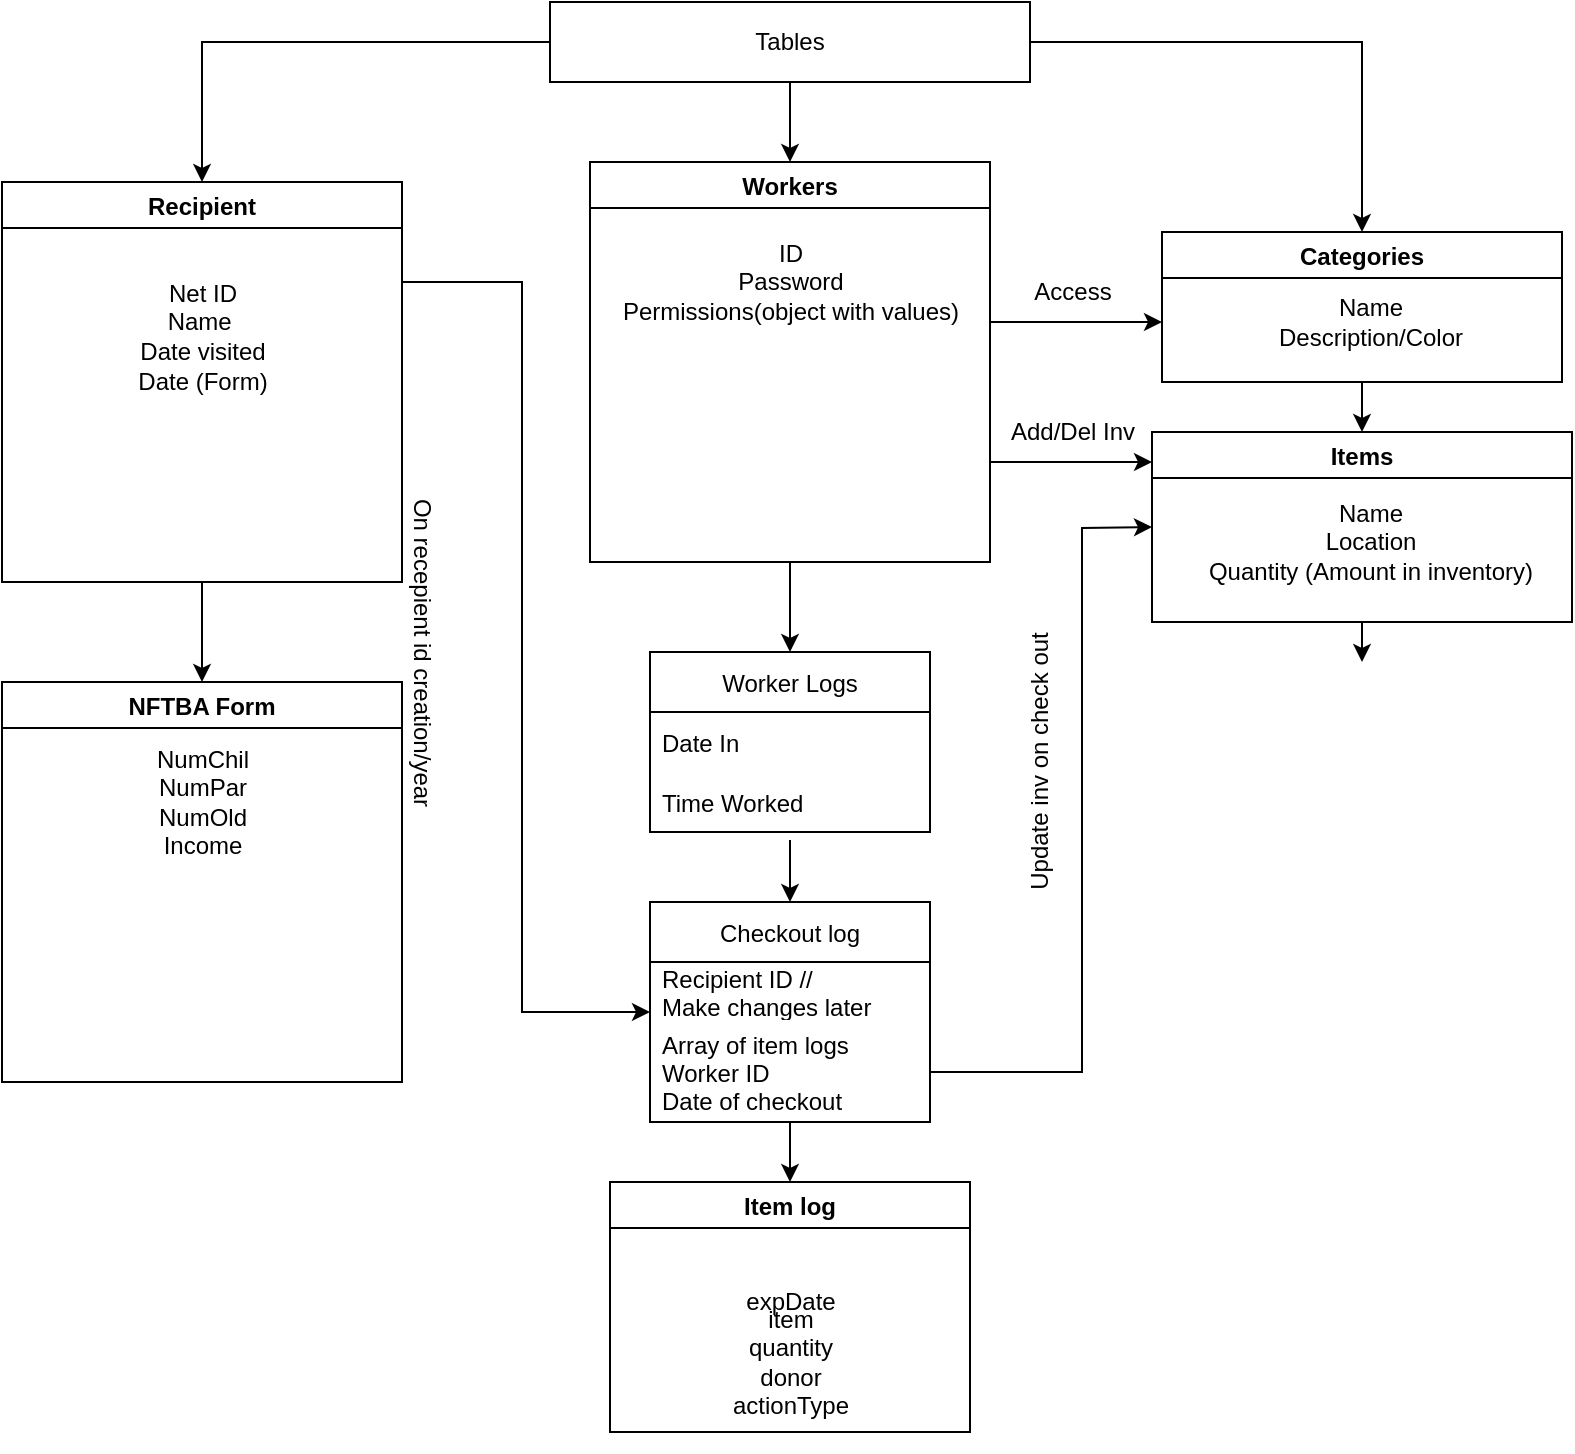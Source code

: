 <mxfile version="20.4.2" type="github">
  <diagram id="C5RBs43oDa-KdzZeNtuy" name="Page-1">
    <mxGraphModel dx="735" dy="468" grid="1" gridSize="10" guides="1" tooltips="1" connect="1" arrows="1" fold="1" page="1" pageScale="1" pageWidth="827" pageHeight="1169" math="0" shadow="0">
      <root>
        <mxCell id="WIyWlLk6GJQsqaUBKTNV-0" />
        <mxCell id="WIyWlLk6GJQsqaUBKTNV-1" parent="WIyWlLk6GJQsqaUBKTNV-0" />
        <mxCell id="W-ZZmaoJpfkEgvUS2qyO-13" value="Recipient" style="swimlane;startSize=23;" parent="WIyWlLk6GJQsqaUBKTNV-1" vertex="1">
          <mxGeometry x="20" y="260" width="200" height="200" as="geometry" />
        </mxCell>
        <mxCell id="W-ZZmaoJpfkEgvUS2qyO-18" value="Net ID&lt;br&gt;Name&amp;nbsp;&lt;br&gt;Date visited" style="text;html=1;align=center;verticalAlign=middle;resizable=0;points=[];autosize=1;strokeColor=none;fillColor=none;" parent="W-ZZmaoJpfkEgvUS2qyO-13" vertex="1">
          <mxGeometry x="55" y="40" width="90" height="60" as="geometry" />
        </mxCell>
        <mxCell id="W-ZZmaoJpfkEgvUS2qyO-39" value="Date (Form)" style="text;html=1;align=center;verticalAlign=middle;resizable=0;points=[];autosize=1;strokeColor=none;fillColor=none;" parent="W-ZZmaoJpfkEgvUS2qyO-13" vertex="1">
          <mxGeometry x="55" y="85" width="90" height="30" as="geometry" />
        </mxCell>
        <mxCell id="W-ZZmaoJpfkEgvUS2qyO-14" value="Categories" style="swimlane;" parent="WIyWlLk6GJQsqaUBKTNV-1" vertex="1">
          <mxGeometry x="600" y="285" width="200" height="75" as="geometry" />
        </mxCell>
        <mxCell id="LEjf0Js33OpnvhWqmB9_-4" value="Name&lt;br&gt;Description/Color" style="text;html=1;align=center;verticalAlign=middle;resizable=0;points=[];autosize=1;strokeColor=none;fillColor=none;" parent="W-ZZmaoJpfkEgvUS2qyO-14" vertex="1">
          <mxGeometry x="44" y="25" width="120" height="40" as="geometry" />
        </mxCell>
        <mxCell id="W-ZZmaoJpfkEgvUS2qyO-37" style="edgeStyle=orthogonalEdgeStyle;rounded=0;orthogonalLoop=1;jettySize=auto;html=1;entryX=0.5;entryY=0;entryDx=0;entryDy=0;" parent="WIyWlLk6GJQsqaUBKTNV-1" source="W-ZZmaoJpfkEgvUS2qyO-34" target="W-ZZmaoJpfkEgvUS2qyO-13" edge="1">
          <mxGeometry relative="1" as="geometry">
            <Array as="points">
              <mxPoint x="120" y="190" />
            </Array>
          </mxGeometry>
        </mxCell>
        <mxCell id="W-ZZmaoJpfkEgvUS2qyO-38" style="edgeStyle=orthogonalEdgeStyle;rounded=0;orthogonalLoop=1;jettySize=auto;html=1;entryX=0.5;entryY=0;entryDx=0;entryDy=0;" parent="WIyWlLk6GJQsqaUBKTNV-1" source="W-ZZmaoJpfkEgvUS2qyO-34" target="W-ZZmaoJpfkEgvUS2qyO-14" edge="1">
          <mxGeometry relative="1" as="geometry">
            <Array as="points">
              <mxPoint x="700" y="190" />
            </Array>
          </mxGeometry>
        </mxCell>
        <mxCell id="LEjf0Js33OpnvhWqmB9_-2" style="edgeStyle=orthogonalEdgeStyle;rounded=0;orthogonalLoop=1;jettySize=auto;html=1;" parent="WIyWlLk6GJQsqaUBKTNV-1" source="W-ZZmaoJpfkEgvUS2qyO-34" target="LEjf0Js33OpnvhWqmB9_-1" edge="1">
          <mxGeometry relative="1" as="geometry" />
        </mxCell>
        <mxCell id="W-ZZmaoJpfkEgvUS2qyO-34" value="Tables" style="rounded=0;whiteSpace=wrap;html=1;" parent="WIyWlLk6GJQsqaUBKTNV-1" vertex="1">
          <mxGeometry x="294" y="170" width="240" height="40" as="geometry" />
        </mxCell>
        <mxCell id="W-ZZmaoJpfkEgvUS2qyO-45" value="NFTBA Form" style="swimlane;" parent="WIyWlLk6GJQsqaUBKTNV-1" vertex="1">
          <mxGeometry x="20" y="510" width="200" height="200" as="geometry" />
        </mxCell>
        <mxCell id="W-ZZmaoJpfkEgvUS2qyO-51" value="NumChil&lt;br&gt;NumPar&lt;br&gt;NumOld&lt;br&gt;Income" style="text;html=1;align=center;verticalAlign=middle;resizable=0;points=[];autosize=1;strokeColor=none;fillColor=none;" parent="WIyWlLk6GJQsqaUBKTNV-1" vertex="1">
          <mxGeometry x="85" y="535" width="70" height="70" as="geometry" />
        </mxCell>
        <mxCell id="LEjf0Js33OpnvhWqmB9_-0" value="On recepient id creation/year" style="text;html=1;align=center;verticalAlign=middle;resizable=0;points=[];autosize=1;strokeColor=none;fillColor=none;rotation=90;" parent="WIyWlLk6GJQsqaUBKTNV-1" vertex="1">
          <mxGeometry x="140" y="480" width="180" height="30" as="geometry" />
        </mxCell>
        <mxCell id="LEjf0Js33OpnvhWqmB9_-19" style="edgeStyle=orthogonalEdgeStyle;rounded=0;orthogonalLoop=1;jettySize=auto;html=1;" parent="WIyWlLk6GJQsqaUBKTNV-1" source="LEjf0Js33OpnvhWqmB9_-1" edge="1">
          <mxGeometry relative="1" as="geometry">
            <mxPoint x="600" y="330" as="targetPoint" />
            <Array as="points">
              <mxPoint x="600" y="330" />
            </Array>
          </mxGeometry>
        </mxCell>
        <mxCell id="LEjf0Js33OpnvhWqmB9_-1" value="Workers" style="swimlane;" parent="WIyWlLk6GJQsqaUBKTNV-1" vertex="1">
          <mxGeometry x="314" y="250" width="200" height="200" as="geometry" />
        </mxCell>
        <mxCell id="LEjf0Js33OpnvhWqmB9_-3" value="ID&lt;br&gt;Password&lt;br&gt;Permissions(object with values)" style="text;html=1;align=center;verticalAlign=middle;resizable=0;points=[];autosize=1;strokeColor=none;fillColor=none;" parent="LEjf0Js33OpnvhWqmB9_-1" vertex="1">
          <mxGeometry x="5" y="30" width="190" height="60" as="geometry" />
        </mxCell>
        <mxCell id="LEjf0Js33OpnvhWqmB9_-6" value="Items" style="swimlane;" parent="WIyWlLk6GJQsqaUBKTNV-1" vertex="1">
          <mxGeometry x="595" y="385" width="210" height="95" as="geometry" />
        </mxCell>
        <mxCell id="LEjf0Js33OpnvhWqmB9_-7" value="Name&lt;br&gt;Location&lt;br&gt;Quantity (Amount in inventory)&lt;br&gt;" style="text;html=1;align=center;verticalAlign=middle;resizable=0;points=[];autosize=1;strokeColor=none;fillColor=none;" parent="LEjf0Js33OpnvhWqmB9_-6" vertex="1">
          <mxGeometry x="14" y="25" width="190" height="60" as="geometry" />
        </mxCell>
        <mxCell id="LEjf0Js33OpnvhWqmB9_-9" value="Item log" style="swimlane;" parent="WIyWlLk6GJQsqaUBKTNV-1" vertex="1">
          <mxGeometry x="324" y="760" width="180" height="125" as="geometry" />
        </mxCell>
        <mxCell id="LEjf0Js33OpnvhWqmB9_-14" value="expDate" style="text;html=1;align=center;verticalAlign=middle;resizable=0;points=[];autosize=1;strokeColor=none;fillColor=none;" parent="LEjf0Js33OpnvhWqmB9_-9" vertex="1">
          <mxGeometry x="55" y="45" width="70" height="30" as="geometry" />
        </mxCell>
        <mxCell id="GrbsJYLR_bLG-Z3R_im9-0" value="&lt;br&gt;" style="text;html=1;align=center;verticalAlign=middle;resizable=0;points=[];autosize=1;strokeColor=none;fillColor=none;" parent="LEjf0Js33OpnvhWqmB9_-9" vertex="1">
          <mxGeometry x="100" y="105" width="20" height="30" as="geometry" />
        </mxCell>
        <mxCell id="GrbsJYLR_bLG-Z3R_im9-22" value="item&lt;br&gt;quantity&lt;br&gt;donor&lt;br&gt;actionType" style="text;html=1;align=center;verticalAlign=middle;resizable=0;points=[];autosize=1;strokeColor=none;fillColor=none;" parent="LEjf0Js33OpnvhWqmB9_-9" vertex="1">
          <mxGeometry x="50" y="55" width="80" height="70" as="geometry" />
        </mxCell>
        <mxCell id="LEjf0Js33OpnvhWqmB9_-20" value="Access" style="text;html=1;align=center;verticalAlign=middle;resizable=0;points=[];autosize=1;strokeColor=none;fillColor=none;" parent="WIyWlLk6GJQsqaUBKTNV-1" vertex="1">
          <mxGeometry x="525" y="300" width="60" height="30" as="geometry" />
        </mxCell>
        <mxCell id="LEjf0Js33OpnvhWqmB9_-22" value="Checkout log" style="swimlane;fontStyle=0;childLayout=stackLayout;horizontal=1;startSize=30;horizontalStack=0;resizeParent=1;resizeParentMax=0;resizeLast=0;collapsible=1;marginBottom=0;" parent="WIyWlLk6GJQsqaUBKTNV-1" vertex="1">
          <mxGeometry x="344" y="620" width="140" height="110" as="geometry" />
        </mxCell>
        <mxCell id="LEjf0Js33OpnvhWqmB9_-23" value="Recipient ID //&#xa;Make changes later" style="text;strokeColor=none;fillColor=none;align=left;verticalAlign=middle;spacingLeft=4;spacingRight=4;overflow=hidden;points=[[0,0.5],[1,0.5]];portConstraint=eastwest;rotatable=0;" parent="LEjf0Js33OpnvhWqmB9_-22" vertex="1">
          <mxGeometry y="30" width="140" height="30" as="geometry" />
        </mxCell>
        <mxCell id="LEjf0Js33OpnvhWqmB9_-24" value="Array of item logs&#xa;Worker ID &#xa;Date of checkout" style="text;strokeColor=none;fillColor=none;align=left;verticalAlign=middle;spacingLeft=4;spacingRight=4;overflow=hidden;points=[[0,0.5],[1,0.5]];portConstraint=eastwest;rotatable=0;" parent="LEjf0Js33OpnvhWqmB9_-22" vertex="1">
          <mxGeometry y="60" width="140" height="50" as="geometry" />
        </mxCell>
        <mxCell id="GrbsJYLR_bLG-Z3R_im9-7" value="" style="endArrow=classic;html=1;rounded=0;exitX=1;exitY=0.5;exitDx=0;exitDy=0;entryX=0;entryY=0.5;entryDx=0;entryDy=0;" parent="WIyWlLk6GJQsqaUBKTNV-1" source="LEjf0Js33OpnvhWqmB9_-24" target="LEjf0Js33OpnvhWqmB9_-6" edge="1">
          <mxGeometry width="50" height="50" relative="1" as="geometry">
            <mxPoint x="534" y="605" as="sourcePoint" />
            <mxPoint x="600" y="440" as="targetPoint" />
            <Array as="points">
              <mxPoint x="560" y="705" />
              <mxPoint x="560" y="433" />
            </Array>
          </mxGeometry>
        </mxCell>
        <mxCell id="GrbsJYLR_bLG-Z3R_im9-9" value="" style="endArrow=classic;html=1;rounded=0;entryX=0;entryY=0.158;entryDx=0;entryDy=0;exitX=1;exitY=0.75;exitDx=0;exitDy=0;entryPerimeter=0;" parent="WIyWlLk6GJQsqaUBKTNV-1" source="LEjf0Js33OpnvhWqmB9_-1" target="LEjf0Js33OpnvhWqmB9_-6" edge="1">
          <mxGeometry width="50" height="50" relative="1" as="geometry">
            <mxPoint x="520" y="409" as="sourcePoint" />
            <mxPoint x="560" y="360" as="targetPoint" />
          </mxGeometry>
        </mxCell>
        <mxCell id="GrbsJYLR_bLG-Z3R_im9-10" value="Add/Del Inv" style="text;html=1;align=center;verticalAlign=middle;resizable=0;points=[];autosize=1;strokeColor=none;fillColor=none;" parent="WIyWlLk6GJQsqaUBKTNV-1" vertex="1">
          <mxGeometry x="510" y="370" width="90" height="30" as="geometry" />
        </mxCell>
        <mxCell id="GrbsJYLR_bLG-Z3R_im9-12" value="Update inv on check out" style="text;html=1;align=center;verticalAlign=middle;resizable=0;points=[];autosize=1;strokeColor=none;fillColor=none;rotation=-90;" parent="WIyWlLk6GJQsqaUBKTNV-1" vertex="1">
          <mxGeometry x="464" y="535" width="150" height="30" as="geometry" />
        </mxCell>
        <mxCell id="GrbsJYLR_bLG-Z3R_im9-13" value="Worker Logs" style="swimlane;fontStyle=0;childLayout=stackLayout;horizontal=1;startSize=30;horizontalStack=0;resizeParent=1;resizeParentMax=0;resizeLast=0;collapsible=1;marginBottom=0;" parent="WIyWlLk6GJQsqaUBKTNV-1" vertex="1">
          <mxGeometry x="344" y="495" width="140" height="90" as="geometry" />
        </mxCell>
        <mxCell id="GrbsJYLR_bLG-Z3R_im9-14" value="Date In" style="text;strokeColor=none;fillColor=none;align=left;verticalAlign=middle;spacingLeft=4;spacingRight=4;overflow=hidden;points=[[0,0.5],[1,0.5]];portConstraint=eastwest;rotatable=0;" parent="GrbsJYLR_bLG-Z3R_im9-13" vertex="1">
          <mxGeometry y="30" width="140" height="30" as="geometry" />
        </mxCell>
        <mxCell id="GrbsJYLR_bLG-Z3R_im9-15" value="Time Worked" style="text;strokeColor=none;fillColor=none;align=left;verticalAlign=middle;spacingLeft=4;spacingRight=4;overflow=hidden;points=[[0,0.5],[1,0.5]];portConstraint=eastwest;rotatable=0;" parent="GrbsJYLR_bLG-Z3R_im9-13" vertex="1">
          <mxGeometry y="60" width="140" height="30" as="geometry" />
        </mxCell>
        <mxCell id="BPc-_y-xApkWX-sECBne-0" value="" style="endArrow=classic;html=1;rounded=0;exitX=0.5;exitY=1;exitDx=0;exitDy=0;entryX=0.5;entryY=0;entryDx=0;entryDy=0;" parent="WIyWlLk6GJQsqaUBKTNV-1" source="W-ZZmaoJpfkEgvUS2qyO-13" target="W-ZZmaoJpfkEgvUS2qyO-45" edge="1">
          <mxGeometry width="50" height="50" relative="1" as="geometry">
            <mxPoint x="390" y="410" as="sourcePoint" />
            <mxPoint x="440" y="360" as="targetPoint" />
          </mxGeometry>
        </mxCell>
        <mxCell id="BPc-_y-xApkWX-sECBne-1" value="" style="endArrow=classic;html=1;rounded=0;exitX=0.5;exitY=1;exitDx=0;exitDy=0;entryX=0.5;entryY=0;entryDx=0;entryDy=0;" parent="WIyWlLk6GJQsqaUBKTNV-1" source="LEjf0Js33OpnvhWqmB9_-1" target="GrbsJYLR_bLG-Z3R_im9-13" edge="1">
          <mxGeometry width="50" height="50" relative="1" as="geometry">
            <mxPoint x="390" y="410" as="sourcePoint" />
            <mxPoint x="440" y="360" as="targetPoint" />
          </mxGeometry>
        </mxCell>
        <mxCell id="BPc-_y-xApkWX-sECBne-3" value="" style="endArrow=classic;html=1;rounded=0;exitX=0.5;exitY=1;exitDx=0;exitDy=0;entryX=0.5;entryY=0;entryDx=0;entryDy=0;" parent="WIyWlLk6GJQsqaUBKTNV-1" source="W-ZZmaoJpfkEgvUS2qyO-14" target="LEjf0Js33OpnvhWqmB9_-6" edge="1">
          <mxGeometry width="50" height="50" relative="1" as="geometry">
            <mxPoint x="700" y="380" as="sourcePoint" />
            <mxPoint x="440" y="410" as="targetPoint" />
          </mxGeometry>
        </mxCell>
        <mxCell id="BPc-_y-xApkWX-sECBne-5" value="" style="endArrow=classic;html=1;rounded=0;exitX=1;exitY=0.25;exitDx=0;exitDy=0;entryX=0;entryY=0.5;entryDx=0;entryDy=0;" parent="WIyWlLk6GJQsqaUBKTNV-1" source="W-ZZmaoJpfkEgvUS2qyO-13" target="LEjf0Js33OpnvhWqmB9_-22" edge="1">
          <mxGeometry width="50" height="50" relative="1" as="geometry">
            <mxPoint x="250" y="655" as="sourcePoint" />
            <mxPoint x="300" y="605" as="targetPoint" />
            <Array as="points">
              <mxPoint x="280" y="310" />
              <mxPoint x="280" y="675" />
            </Array>
          </mxGeometry>
        </mxCell>
        <mxCell id="BPc-_y-xApkWX-sECBne-6" value="" style="endArrow=classic;html=1;rounded=0;entryX=0.5;entryY=0;entryDx=0;entryDy=0;exitX=0.5;exitY=1.133;exitDx=0;exitDy=0;exitPerimeter=0;" parent="WIyWlLk6GJQsqaUBKTNV-1" source="GrbsJYLR_bLG-Z3R_im9-15" target="LEjf0Js33OpnvhWqmB9_-22" edge="1">
          <mxGeometry width="50" height="50" relative="1" as="geometry">
            <mxPoint x="414" y="600" as="sourcePoint" />
            <mxPoint x="450" y="500" as="targetPoint" />
          </mxGeometry>
        </mxCell>
        <mxCell id="BPc-_y-xApkWX-sECBne-7" value="" style="endArrow=classic;html=1;rounded=0;exitX=0.5;exitY=1;exitDx=0;exitDy=0;entryX=0.5;entryY=0;entryDx=0;entryDy=0;" parent="WIyWlLk6GJQsqaUBKTNV-1" source="LEjf0Js33OpnvhWqmB9_-6" edge="1">
          <mxGeometry width="50" height="50" relative="1" as="geometry">
            <mxPoint x="400" y="550" as="sourcePoint" />
            <mxPoint x="700" y="500" as="targetPoint" />
          </mxGeometry>
        </mxCell>
        <mxCell id="BPc-_y-xApkWX-sECBne-8" value="" style="endArrow=classic;html=1;rounded=0;entryX=0.5;entryY=0;entryDx=0;entryDy=0;exitX=0.5;exitY=1;exitDx=0;exitDy=0;exitPerimeter=0;" parent="WIyWlLk6GJQsqaUBKTNV-1" source="LEjf0Js33OpnvhWqmB9_-24" target="LEjf0Js33OpnvhWqmB9_-9" edge="1">
          <mxGeometry width="50" height="50" relative="1" as="geometry">
            <mxPoint x="290" y="730" as="sourcePoint" />
            <mxPoint x="370" y="550" as="targetPoint" />
          </mxGeometry>
        </mxCell>
      </root>
    </mxGraphModel>
  </diagram>
</mxfile>
